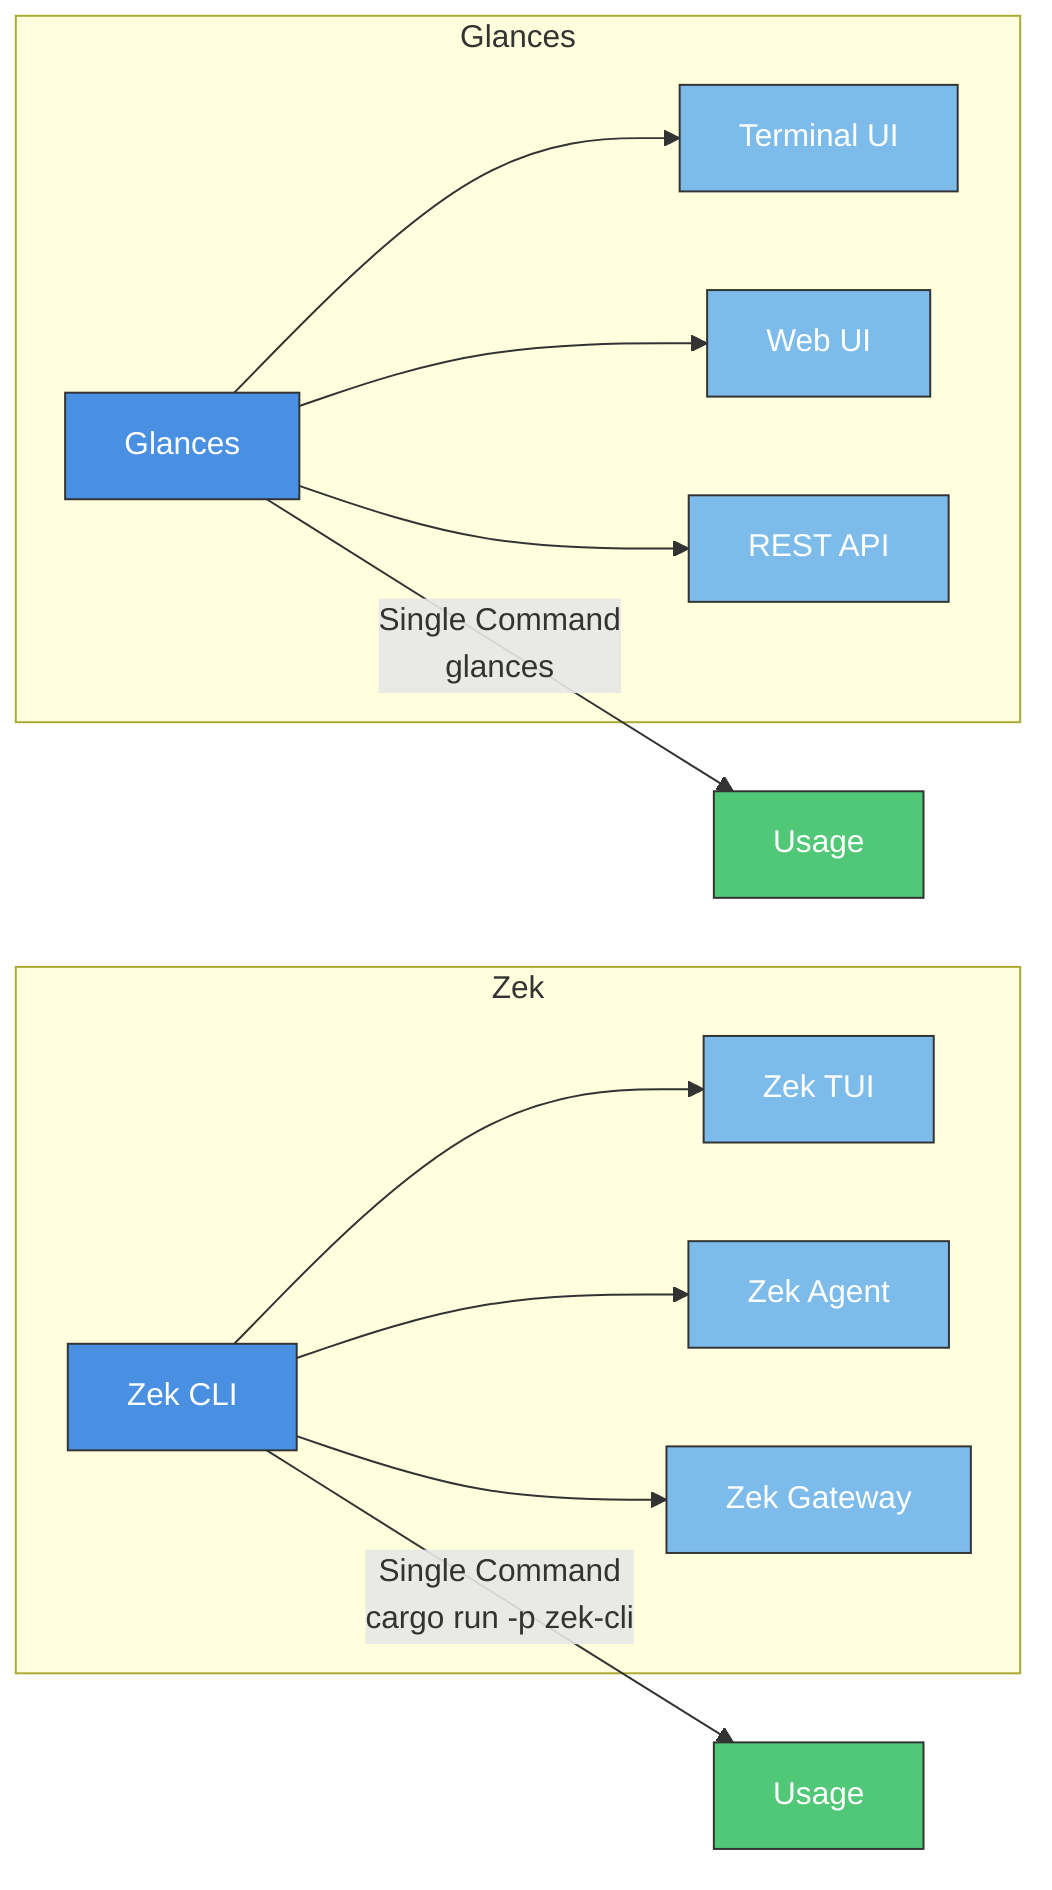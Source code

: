 graph LR
    subgraph Zek
        Z1[Zek CLI] --> Z2[Zek TUI]
        Z1 --> Z3[Zek Agent]
        Z1 --> Z4[Zek Gateway]
        
        style Z1 fill:#4a90e2,color:white
        style Z2 fill:#7dbcea,color:white
        style Z3 fill:#7dbcea,color:white
        style Z4 fill:#7dbcea,color:white
    end
    
    subgraph Glances
        G1[Glances] --> G2[Terminal UI]
        G1 --> G3[Web UI]
        G1 --> G4[REST API]
        
        style G1 fill:#4a90e2,color:white
        style G2 fill:#7dbcea,color:white
        style G3 fill:#7dbcea,color:white
        style G4 fill:#7dbcea,color:white
    end
    
    Z1 -- "Single Command<br/>cargo run -p zek-cli" --> ZEK_USAGE[Usage]
    G1 -- "Single Command<br/>glances" --> GLANCES_USAGE[Usage]
    
    style ZEK_USAGE fill:#50c878,color:white
    style GLANCES_USAGE fill:#50c878,color:white
    
    classDef zek fill:#4a90e2,stroke:#333,color:white;
    classDef glances fill:#4a90e2,stroke:#333,color:white;
    classDef usage fill:#50c878,stroke:#333,color:white;
    
    class Z1,Z2,Z3,Z4 zek
    class G1,G2,G3,G4 glances
    class ZEK_USAGE,GLANCES_USAGE usage